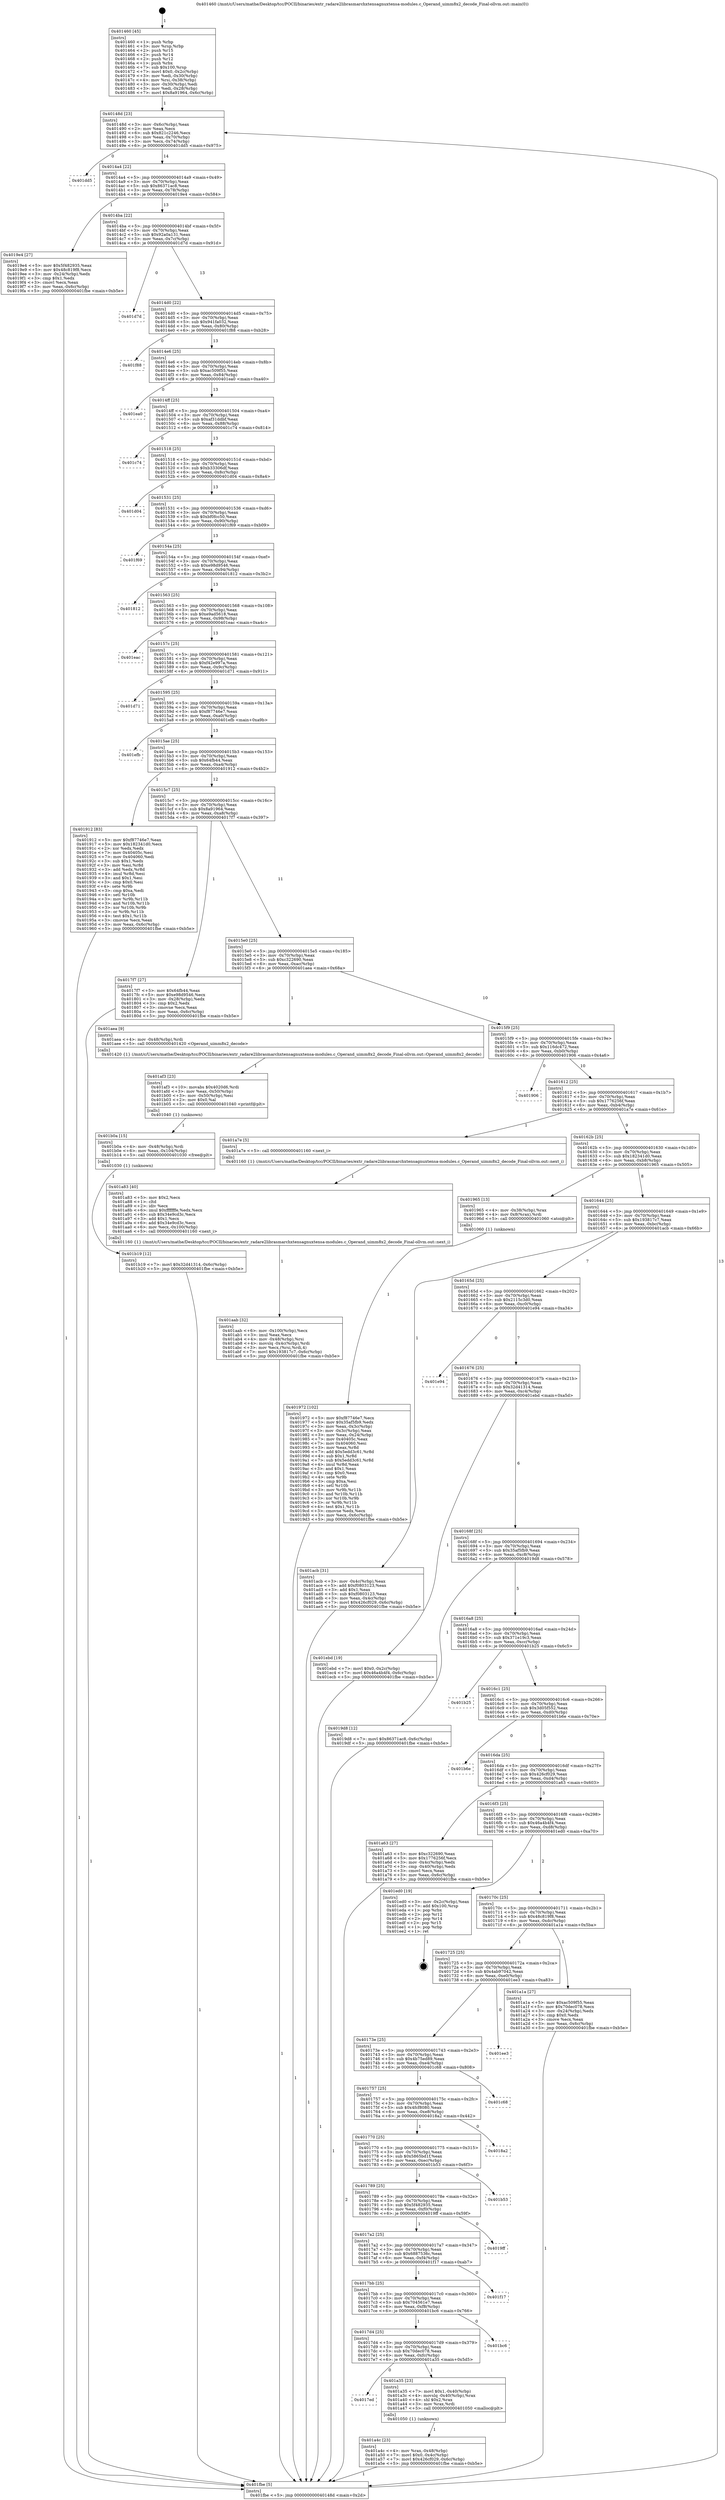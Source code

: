 digraph "0x401460" {
  label = "0x401460 (/mnt/c/Users/mathe/Desktop/tcc/POCII/binaries/extr_radare2librasmarchxtensagnuxtensa-modules.c_Operand_uimm8x2_decode_Final-ollvm.out::main(0))"
  labelloc = "t"
  node[shape=record]

  Entry [label="",width=0.3,height=0.3,shape=circle,fillcolor=black,style=filled]
  "0x40148d" [label="{
     0x40148d [23]\l
     | [instrs]\l
     &nbsp;&nbsp;0x40148d \<+3\>: mov -0x6c(%rbp),%eax\l
     &nbsp;&nbsp;0x401490 \<+2\>: mov %eax,%ecx\l
     &nbsp;&nbsp;0x401492 \<+6\>: sub $0x821c2246,%ecx\l
     &nbsp;&nbsp;0x401498 \<+3\>: mov %eax,-0x70(%rbp)\l
     &nbsp;&nbsp;0x40149b \<+3\>: mov %ecx,-0x74(%rbp)\l
     &nbsp;&nbsp;0x40149e \<+6\>: je 0000000000401dd5 \<main+0x975\>\l
  }"]
  "0x401dd5" [label="{
     0x401dd5\l
  }", style=dashed]
  "0x4014a4" [label="{
     0x4014a4 [22]\l
     | [instrs]\l
     &nbsp;&nbsp;0x4014a4 \<+5\>: jmp 00000000004014a9 \<main+0x49\>\l
     &nbsp;&nbsp;0x4014a9 \<+3\>: mov -0x70(%rbp),%eax\l
     &nbsp;&nbsp;0x4014ac \<+5\>: sub $0x86371ac8,%eax\l
     &nbsp;&nbsp;0x4014b1 \<+3\>: mov %eax,-0x78(%rbp)\l
     &nbsp;&nbsp;0x4014b4 \<+6\>: je 00000000004019e4 \<main+0x584\>\l
  }"]
  Exit [label="",width=0.3,height=0.3,shape=circle,fillcolor=black,style=filled,peripheries=2]
  "0x4019e4" [label="{
     0x4019e4 [27]\l
     | [instrs]\l
     &nbsp;&nbsp;0x4019e4 \<+5\>: mov $0x5f482935,%eax\l
     &nbsp;&nbsp;0x4019e9 \<+5\>: mov $0x48c819f8,%ecx\l
     &nbsp;&nbsp;0x4019ee \<+3\>: mov -0x24(%rbp),%edx\l
     &nbsp;&nbsp;0x4019f1 \<+3\>: cmp $0x1,%edx\l
     &nbsp;&nbsp;0x4019f4 \<+3\>: cmovl %ecx,%eax\l
     &nbsp;&nbsp;0x4019f7 \<+3\>: mov %eax,-0x6c(%rbp)\l
     &nbsp;&nbsp;0x4019fa \<+5\>: jmp 0000000000401fbe \<main+0xb5e\>\l
  }"]
  "0x4014ba" [label="{
     0x4014ba [22]\l
     | [instrs]\l
     &nbsp;&nbsp;0x4014ba \<+5\>: jmp 00000000004014bf \<main+0x5f\>\l
     &nbsp;&nbsp;0x4014bf \<+3\>: mov -0x70(%rbp),%eax\l
     &nbsp;&nbsp;0x4014c2 \<+5\>: sub $0x92a0a131,%eax\l
     &nbsp;&nbsp;0x4014c7 \<+3\>: mov %eax,-0x7c(%rbp)\l
     &nbsp;&nbsp;0x4014ca \<+6\>: je 0000000000401d7d \<main+0x91d\>\l
  }"]
  "0x401b19" [label="{
     0x401b19 [12]\l
     | [instrs]\l
     &nbsp;&nbsp;0x401b19 \<+7\>: movl $0x32d41314,-0x6c(%rbp)\l
     &nbsp;&nbsp;0x401b20 \<+5\>: jmp 0000000000401fbe \<main+0xb5e\>\l
  }"]
  "0x401d7d" [label="{
     0x401d7d\l
  }", style=dashed]
  "0x4014d0" [label="{
     0x4014d0 [22]\l
     | [instrs]\l
     &nbsp;&nbsp;0x4014d0 \<+5\>: jmp 00000000004014d5 \<main+0x75\>\l
     &nbsp;&nbsp;0x4014d5 \<+3\>: mov -0x70(%rbp),%eax\l
     &nbsp;&nbsp;0x4014d8 \<+5\>: sub $0x941fa032,%eax\l
     &nbsp;&nbsp;0x4014dd \<+3\>: mov %eax,-0x80(%rbp)\l
     &nbsp;&nbsp;0x4014e0 \<+6\>: je 0000000000401f88 \<main+0xb28\>\l
  }"]
  "0x401b0a" [label="{
     0x401b0a [15]\l
     | [instrs]\l
     &nbsp;&nbsp;0x401b0a \<+4\>: mov -0x48(%rbp),%rdi\l
     &nbsp;&nbsp;0x401b0e \<+6\>: mov %eax,-0x104(%rbp)\l
     &nbsp;&nbsp;0x401b14 \<+5\>: call 0000000000401030 \<free@plt\>\l
     | [calls]\l
     &nbsp;&nbsp;0x401030 \{1\} (unknown)\l
  }"]
  "0x401f88" [label="{
     0x401f88\l
  }", style=dashed]
  "0x4014e6" [label="{
     0x4014e6 [25]\l
     | [instrs]\l
     &nbsp;&nbsp;0x4014e6 \<+5\>: jmp 00000000004014eb \<main+0x8b\>\l
     &nbsp;&nbsp;0x4014eb \<+3\>: mov -0x70(%rbp),%eax\l
     &nbsp;&nbsp;0x4014ee \<+5\>: sub $0xac509f55,%eax\l
     &nbsp;&nbsp;0x4014f3 \<+6\>: mov %eax,-0x84(%rbp)\l
     &nbsp;&nbsp;0x4014f9 \<+6\>: je 0000000000401ea0 \<main+0xa40\>\l
  }"]
  "0x401af3" [label="{
     0x401af3 [23]\l
     | [instrs]\l
     &nbsp;&nbsp;0x401af3 \<+10\>: movabs $0x4020d6,%rdi\l
     &nbsp;&nbsp;0x401afd \<+3\>: mov %eax,-0x50(%rbp)\l
     &nbsp;&nbsp;0x401b00 \<+3\>: mov -0x50(%rbp),%esi\l
     &nbsp;&nbsp;0x401b03 \<+2\>: mov $0x0,%al\l
     &nbsp;&nbsp;0x401b05 \<+5\>: call 0000000000401040 \<printf@plt\>\l
     | [calls]\l
     &nbsp;&nbsp;0x401040 \{1\} (unknown)\l
  }"]
  "0x401ea0" [label="{
     0x401ea0\l
  }", style=dashed]
  "0x4014ff" [label="{
     0x4014ff [25]\l
     | [instrs]\l
     &nbsp;&nbsp;0x4014ff \<+5\>: jmp 0000000000401504 \<main+0xa4\>\l
     &nbsp;&nbsp;0x401504 \<+3\>: mov -0x70(%rbp),%eax\l
     &nbsp;&nbsp;0x401507 \<+5\>: sub $0xaf31ddbf,%eax\l
     &nbsp;&nbsp;0x40150c \<+6\>: mov %eax,-0x88(%rbp)\l
     &nbsp;&nbsp;0x401512 \<+6\>: je 0000000000401c74 \<main+0x814\>\l
  }"]
  "0x401aab" [label="{
     0x401aab [32]\l
     | [instrs]\l
     &nbsp;&nbsp;0x401aab \<+6\>: mov -0x100(%rbp),%ecx\l
     &nbsp;&nbsp;0x401ab1 \<+3\>: imul %eax,%ecx\l
     &nbsp;&nbsp;0x401ab4 \<+4\>: mov -0x48(%rbp),%rsi\l
     &nbsp;&nbsp;0x401ab8 \<+4\>: movslq -0x4c(%rbp),%rdi\l
     &nbsp;&nbsp;0x401abc \<+3\>: mov %ecx,(%rsi,%rdi,4)\l
     &nbsp;&nbsp;0x401abf \<+7\>: movl $0x193817c7,-0x6c(%rbp)\l
     &nbsp;&nbsp;0x401ac6 \<+5\>: jmp 0000000000401fbe \<main+0xb5e\>\l
  }"]
  "0x401c74" [label="{
     0x401c74\l
  }", style=dashed]
  "0x401518" [label="{
     0x401518 [25]\l
     | [instrs]\l
     &nbsp;&nbsp;0x401518 \<+5\>: jmp 000000000040151d \<main+0xbd\>\l
     &nbsp;&nbsp;0x40151d \<+3\>: mov -0x70(%rbp),%eax\l
     &nbsp;&nbsp;0x401520 \<+5\>: sub $0xb33306df,%eax\l
     &nbsp;&nbsp;0x401525 \<+6\>: mov %eax,-0x8c(%rbp)\l
     &nbsp;&nbsp;0x40152b \<+6\>: je 0000000000401d04 \<main+0x8a4\>\l
  }"]
  "0x401a83" [label="{
     0x401a83 [40]\l
     | [instrs]\l
     &nbsp;&nbsp;0x401a83 \<+5\>: mov $0x2,%ecx\l
     &nbsp;&nbsp;0x401a88 \<+1\>: cltd\l
     &nbsp;&nbsp;0x401a89 \<+2\>: idiv %ecx\l
     &nbsp;&nbsp;0x401a8b \<+6\>: imul $0xfffffffe,%edx,%ecx\l
     &nbsp;&nbsp;0x401a91 \<+6\>: sub $0x34e9cd3c,%ecx\l
     &nbsp;&nbsp;0x401a97 \<+3\>: add $0x1,%ecx\l
     &nbsp;&nbsp;0x401a9a \<+6\>: add $0x34e9cd3c,%ecx\l
     &nbsp;&nbsp;0x401aa0 \<+6\>: mov %ecx,-0x100(%rbp)\l
     &nbsp;&nbsp;0x401aa6 \<+5\>: call 0000000000401160 \<next_i\>\l
     | [calls]\l
     &nbsp;&nbsp;0x401160 \{1\} (/mnt/c/Users/mathe/Desktop/tcc/POCII/binaries/extr_radare2librasmarchxtensagnuxtensa-modules.c_Operand_uimm8x2_decode_Final-ollvm.out::next_i)\l
  }"]
  "0x401d04" [label="{
     0x401d04\l
  }", style=dashed]
  "0x401531" [label="{
     0x401531 [25]\l
     | [instrs]\l
     &nbsp;&nbsp;0x401531 \<+5\>: jmp 0000000000401536 \<main+0xd6\>\l
     &nbsp;&nbsp;0x401536 \<+3\>: mov -0x70(%rbp),%eax\l
     &nbsp;&nbsp;0x401539 \<+5\>: sub $0xbf0fcc50,%eax\l
     &nbsp;&nbsp;0x40153e \<+6\>: mov %eax,-0x90(%rbp)\l
     &nbsp;&nbsp;0x401544 \<+6\>: je 0000000000401f69 \<main+0xb09\>\l
  }"]
  "0x401a4c" [label="{
     0x401a4c [23]\l
     | [instrs]\l
     &nbsp;&nbsp;0x401a4c \<+4\>: mov %rax,-0x48(%rbp)\l
     &nbsp;&nbsp;0x401a50 \<+7\>: movl $0x0,-0x4c(%rbp)\l
     &nbsp;&nbsp;0x401a57 \<+7\>: movl $0x426cf029,-0x6c(%rbp)\l
     &nbsp;&nbsp;0x401a5e \<+5\>: jmp 0000000000401fbe \<main+0xb5e\>\l
  }"]
  "0x401f69" [label="{
     0x401f69\l
  }", style=dashed]
  "0x40154a" [label="{
     0x40154a [25]\l
     | [instrs]\l
     &nbsp;&nbsp;0x40154a \<+5\>: jmp 000000000040154f \<main+0xef\>\l
     &nbsp;&nbsp;0x40154f \<+3\>: mov -0x70(%rbp),%eax\l
     &nbsp;&nbsp;0x401552 \<+5\>: sub $0xe98d9546,%eax\l
     &nbsp;&nbsp;0x401557 \<+6\>: mov %eax,-0x94(%rbp)\l
     &nbsp;&nbsp;0x40155d \<+6\>: je 0000000000401812 \<main+0x3b2\>\l
  }"]
  "0x4017ed" [label="{
     0x4017ed\l
  }", style=dashed]
  "0x401812" [label="{
     0x401812\l
  }", style=dashed]
  "0x401563" [label="{
     0x401563 [25]\l
     | [instrs]\l
     &nbsp;&nbsp;0x401563 \<+5\>: jmp 0000000000401568 \<main+0x108\>\l
     &nbsp;&nbsp;0x401568 \<+3\>: mov -0x70(%rbp),%eax\l
     &nbsp;&nbsp;0x40156b \<+5\>: sub $0xe9ad5618,%eax\l
     &nbsp;&nbsp;0x401570 \<+6\>: mov %eax,-0x98(%rbp)\l
     &nbsp;&nbsp;0x401576 \<+6\>: je 0000000000401eac \<main+0xa4c\>\l
  }"]
  "0x401a35" [label="{
     0x401a35 [23]\l
     | [instrs]\l
     &nbsp;&nbsp;0x401a35 \<+7\>: movl $0x1,-0x40(%rbp)\l
     &nbsp;&nbsp;0x401a3c \<+4\>: movslq -0x40(%rbp),%rax\l
     &nbsp;&nbsp;0x401a40 \<+4\>: shl $0x2,%rax\l
     &nbsp;&nbsp;0x401a44 \<+3\>: mov %rax,%rdi\l
     &nbsp;&nbsp;0x401a47 \<+5\>: call 0000000000401050 \<malloc@plt\>\l
     | [calls]\l
     &nbsp;&nbsp;0x401050 \{1\} (unknown)\l
  }"]
  "0x401eac" [label="{
     0x401eac\l
  }", style=dashed]
  "0x40157c" [label="{
     0x40157c [25]\l
     | [instrs]\l
     &nbsp;&nbsp;0x40157c \<+5\>: jmp 0000000000401581 \<main+0x121\>\l
     &nbsp;&nbsp;0x401581 \<+3\>: mov -0x70(%rbp),%eax\l
     &nbsp;&nbsp;0x401584 \<+5\>: sub $0xf42e997a,%eax\l
     &nbsp;&nbsp;0x401589 \<+6\>: mov %eax,-0x9c(%rbp)\l
     &nbsp;&nbsp;0x40158f \<+6\>: je 0000000000401d71 \<main+0x911\>\l
  }"]
  "0x4017d4" [label="{
     0x4017d4 [25]\l
     | [instrs]\l
     &nbsp;&nbsp;0x4017d4 \<+5\>: jmp 00000000004017d9 \<main+0x379\>\l
     &nbsp;&nbsp;0x4017d9 \<+3\>: mov -0x70(%rbp),%eax\l
     &nbsp;&nbsp;0x4017dc \<+5\>: sub $0x70dec078,%eax\l
     &nbsp;&nbsp;0x4017e1 \<+6\>: mov %eax,-0xfc(%rbp)\l
     &nbsp;&nbsp;0x4017e7 \<+6\>: je 0000000000401a35 \<main+0x5d5\>\l
  }"]
  "0x401d71" [label="{
     0x401d71\l
  }", style=dashed]
  "0x401595" [label="{
     0x401595 [25]\l
     | [instrs]\l
     &nbsp;&nbsp;0x401595 \<+5\>: jmp 000000000040159a \<main+0x13a\>\l
     &nbsp;&nbsp;0x40159a \<+3\>: mov -0x70(%rbp),%eax\l
     &nbsp;&nbsp;0x40159d \<+5\>: sub $0xf87746e7,%eax\l
     &nbsp;&nbsp;0x4015a2 \<+6\>: mov %eax,-0xa0(%rbp)\l
     &nbsp;&nbsp;0x4015a8 \<+6\>: je 0000000000401efb \<main+0xa9b\>\l
  }"]
  "0x401bc6" [label="{
     0x401bc6\l
  }", style=dashed]
  "0x401efb" [label="{
     0x401efb\l
  }", style=dashed]
  "0x4015ae" [label="{
     0x4015ae [25]\l
     | [instrs]\l
     &nbsp;&nbsp;0x4015ae \<+5\>: jmp 00000000004015b3 \<main+0x153\>\l
     &nbsp;&nbsp;0x4015b3 \<+3\>: mov -0x70(%rbp),%eax\l
     &nbsp;&nbsp;0x4015b6 \<+5\>: sub $0x64fb44,%eax\l
     &nbsp;&nbsp;0x4015bb \<+6\>: mov %eax,-0xa4(%rbp)\l
     &nbsp;&nbsp;0x4015c1 \<+6\>: je 0000000000401912 \<main+0x4b2\>\l
  }"]
  "0x4017bb" [label="{
     0x4017bb [25]\l
     | [instrs]\l
     &nbsp;&nbsp;0x4017bb \<+5\>: jmp 00000000004017c0 \<main+0x360\>\l
     &nbsp;&nbsp;0x4017c0 \<+3\>: mov -0x70(%rbp),%eax\l
     &nbsp;&nbsp;0x4017c3 \<+5\>: sub $0x704561e7,%eax\l
     &nbsp;&nbsp;0x4017c8 \<+6\>: mov %eax,-0xf8(%rbp)\l
     &nbsp;&nbsp;0x4017ce \<+6\>: je 0000000000401bc6 \<main+0x766\>\l
  }"]
  "0x401912" [label="{
     0x401912 [83]\l
     | [instrs]\l
     &nbsp;&nbsp;0x401912 \<+5\>: mov $0xf87746e7,%eax\l
     &nbsp;&nbsp;0x401917 \<+5\>: mov $0x182341d0,%ecx\l
     &nbsp;&nbsp;0x40191c \<+2\>: xor %edx,%edx\l
     &nbsp;&nbsp;0x40191e \<+7\>: mov 0x40405c,%esi\l
     &nbsp;&nbsp;0x401925 \<+7\>: mov 0x404060,%edi\l
     &nbsp;&nbsp;0x40192c \<+3\>: sub $0x1,%edx\l
     &nbsp;&nbsp;0x40192f \<+3\>: mov %esi,%r8d\l
     &nbsp;&nbsp;0x401932 \<+3\>: add %edx,%r8d\l
     &nbsp;&nbsp;0x401935 \<+4\>: imul %r8d,%esi\l
     &nbsp;&nbsp;0x401939 \<+3\>: and $0x1,%esi\l
     &nbsp;&nbsp;0x40193c \<+3\>: cmp $0x0,%esi\l
     &nbsp;&nbsp;0x40193f \<+4\>: sete %r9b\l
     &nbsp;&nbsp;0x401943 \<+3\>: cmp $0xa,%edi\l
     &nbsp;&nbsp;0x401946 \<+4\>: setl %r10b\l
     &nbsp;&nbsp;0x40194a \<+3\>: mov %r9b,%r11b\l
     &nbsp;&nbsp;0x40194d \<+3\>: and %r10b,%r11b\l
     &nbsp;&nbsp;0x401950 \<+3\>: xor %r10b,%r9b\l
     &nbsp;&nbsp;0x401953 \<+3\>: or %r9b,%r11b\l
     &nbsp;&nbsp;0x401956 \<+4\>: test $0x1,%r11b\l
     &nbsp;&nbsp;0x40195a \<+3\>: cmovne %ecx,%eax\l
     &nbsp;&nbsp;0x40195d \<+3\>: mov %eax,-0x6c(%rbp)\l
     &nbsp;&nbsp;0x401960 \<+5\>: jmp 0000000000401fbe \<main+0xb5e\>\l
  }"]
  "0x4015c7" [label="{
     0x4015c7 [25]\l
     | [instrs]\l
     &nbsp;&nbsp;0x4015c7 \<+5\>: jmp 00000000004015cc \<main+0x16c\>\l
     &nbsp;&nbsp;0x4015cc \<+3\>: mov -0x70(%rbp),%eax\l
     &nbsp;&nbsp;0x4015cf \<+5\>: sub $0x8a91964,%eax\l
     &nbsp;&nbsp;0x4015d4 \<+6\>: mov %eax,-0xa8(%rbp)\l
     &nbsp;&nbsp;0x4015da \<+6\>: je 00000000004017f7 \<main+0x397\>\l
  }"]
  "0x401f17" [label="{
     0x401f17\l
  }", style=dashed]
  "0x4017f7" [label="{
     0x4017f7 [27]\l
     | [instrs]\l
     &nbsp;&nbsp;0x4017f7 \<+5\>: mov $0x64fb44,%eax\l
     &nbsp;&nbsp;0x4017fc \<+5\>: mov $0xe98d9546,%ecx\l
     &nbsp;&nbsp;0x401801 \<+3\>: mov -0x28(%rbp),%edx\l
     &nbsp;&nbsp;0x401804 \<+3\>: cmp $0x2,%edx\l
     &nbsp;&nbsp;0x401807 \<+3\>: cmovne %ecx,%eax\l
     &nbsp;&nbsp;0x40180a \<+3\>: mov %eax,-0x6c(%rbp)\l
     &nbsp;&nbsp;0x40180d \<+5\>: jmp 0000000000401fbe \<main+0xb5e\>\l
  }"]
  "0x4015e0" [label="{
     0x4015e0 [25]\l
     | [instrs]\l
     &nbsp;&nbsp;0x4015e0 \<+5\>: jmp 00000000004015e5 \<main+0x185\>\l
     &nbsp;&nbsp;0x4015e5 \<+3\>: mov -0x70(%rbp),%eax\l
     &nbsp;&nbsp;0x4015e8 \<+5\>: sub $0xc322690,%eax\l
     &nbsp;&nbsp;0x4015ed \<+6\>: mov %eax,-0xac(%rbp)\l
     &nbsp;&nbsp;0x4015f3 \<+6\>: je 0000000000401aea \<main+0x68a\>\l
  }"]
  "0x401fbe" [label="{
     0x401fbe [5]\l
     | [instrs]\l
     &nbsp;&nbsp;0x401fbe \<+5\>: jmp 000000000040148d \<main+0x2d\>\l
  }"]
  "0x401460" [label="{
     0x401460 [45]\l
     | [instrs]\l
     &nbsp;&nbsp;0x401460 \<+1\>: push %rbp\l
     &nbsp;&nbsp;0x401461 \<+3\>: mov %rsp,%rbp\l
     &nbsp;&nbsp;0x401464 \<+2\>: push %r15\l
     &nbsp;&nbsp;0x401466 \<+2\>: push %r14\l
     &nbsp;&nbsp;0x401468 \<+2\>: push %r12\l
     &nbsp;&nbsp;0x40146a \<+1\>: push %rbx\l
     &nbsp;&nbsp;0x40146b \<+7\>: sub $0x100,%rsp\l
     &nbsp;&nbsp;0x401472 \<+7\>: movl $0x0,-0x2c(%rbp)\l
     &nbsp;&nbsp;0x401479 \<+3\>: mov %edi,-0x30(%rbp)\l
     &nbsp;&nbsp;0x40147c \<+4\>: mov %rsi,-0x38(%rbp)\l
     &nbsp;&nbsp;0x401480 \<+3\>: mov -0x30(%rbp),%edi\l
     &nbsp;&nbsp;0x401483 \<+3\>: mov %edi,-0x28(%rbp)\l
     &nbsp;&nbsp;0x401486 \<+7\>: movl $0x8a91964,-0x6c(%rbp)\l
  }"]
  "0x4017a2" [label="{
     0x4017a2 [25]\l
     | [instrs]\l
     &nbsp;&nbsp;0x4017a2 \<+5\>: jmp 00000000004017a7 \<main+0x347\>\l
     &nbsp;&nbsp;0x4017a7 \<+3\>: mov -0x70(%rbp),%eax\l
     &nbsp;&nbsp;0x4017aa \<+5\>: sub $0x6887536c,%eax\l
     &nbsp;&nbsp;0x4017af \<+6\>: mov %eax,-0xf4(%rbp)\l
     &nbsp;&nbsp;0x4017b5 \<+6\>: je 0000000000401f17 \<main+0xab7\>\l
  }"]
  "0x401aea" [label="{
     0x401aea [9]\l
     | [instrs]\l
     &nbsp;&nbsp;0x401aea \<+4\>: mov -0x48(%rbp),%rdi\l
     &nbsp;&nbsp;0x401aee \<+5\>: call 0000000000401420 \<Operand_uimm8x2_decode\>\l
     | [calls]\l
     &nbsp;&nbsp;0x401420 \{1\} (/mnt/c/Users/mathe/Desktop/tcc/POCII/binaries/extr_radare2librasmarchxtensagnuxtensa-modules.c_Operand_uimm8x2_decode_Final-ollvm.out::Operand_uimm8x2_decode)\l
  }"]
  "0x4015f9" [label="{
     0x4015f9 [25]\l
     | [instrs]\l
     &nbsp;&nbsp;0x4015f9 \<+5\>: jmp 00000000004015fe \<main+0x19e\>\l
     &nbsp;&nbsp;0x4015fe \<+3\>: mov -0x70(%rbp),%eax\l
     &nbsp;&nbsp;0x401601 \<+5\>: sub $0x116dc472,%eax\l
     &nbsp;&nbsp;0x401606 \<+6\>: mov %eax,-0xb0(%rbp)\l
     &nbsp;&nbsp;0x40160c \<+6\>: je 0000000000401906 \<main+0x4a6\>\l
  }"]
  "0x4019ff" [label="{
     0x4019ff\l
  }", style=dashed]
  "0x401906" [label="{
     0x401906\l
  }", style=dashed]
  "0x401612" [label="{
     0x401612 [25]\l
     | [instrs]\l
     &nbsp;&nbsp;0x401612 \<+5\>: jmp 0000000000401617 \<main+0x1b7\>\l
     &nbsp;&nbsp;0x401617 \<+3\>: mov -0x70(%rbp),%eax\l
     &nbsp;&nbsp;0x40161a \<+5\>: sub $0x1776256f,%eax\l
     &nbsp;&nbsp;0x40161f \<+6\>: mov %eax,-0xb4(%rbp)\l
     &nbsp;&nbsp;0x401625 \<+6\>: je 0000000000401a7e \<main+0x61e\>\l
  }"]
  "0x401789" [label="{
     0x401789 [25]\l
     | [instrs]\l
     &nbsp;&nbsp;0x401789 \<+5\>: jmp 000000000040178e \<main+0x32e\>\l
     &nbsp;&nbsp;0x40178e \<+3\>: mov -0x70(%rbp),%eax\l
     &nbsp;&nbsp;0x401791 \<+5\>: sub $0x5f482935,%eax\l
     &nbsp;&nbsp;0x401796 \<+6\>: mov %eax,-0xf0(%rbp)\l
     &nbsp;&nbsp;0x40179c \<+6\>: je 00000000004019ff \<main+0x59f\>\l
  }"]
  "0x401a7e" [label="{
     0x401a7e [5]\l
     | [instrs]\l
     &nbsp;&nbsp;0x401a7e \<+5\>: call 0000000000401160 \<next_i\>\l
     | [calls]\l
     &nbsp;&nbsp;0x401160 \{1\} (/mnt/c/Users/mathe/Desktop/tcc/POCII/binaries/extr_radare2librasmarchxtensagnuxtensa-modules.c_Operand_uimm8x2_decode_Final-ollvm.out::next_i)\l
  }"]
  "0x40162b" [label="{
     0x40162b [25]\l
     | [instrs]\l
     &nbsp;&nbsp;0x40162b \<+5\>: jmp 0000000000401630 \<main+0x1d0\>\l
     &nbsp;&nbsp;0x401630 \<+3\>: mov -0x70(%rbp),%eax\l
     &nbsp;&nbsp;0x401633 \<+5\>: sub $0x182341d0,%eax\l
     &nbsp;&nbsp;0x401638 \<+6\>: mov %eax,-0xb8(%rbp)\l
     &nbsp;&nbsp;0x40163e \<+6\>: je 0000000000401965 \<main+0x505\>\l
  }"]
  "0x401b53" [label="{
     0x401b53\l
  }", style=dashed]
  "0x401965" [label="{
     0x401965 [13]\l
     | [instrs]\l
     &nbsp;&nbsp;0x401965 \<+4\>: mov -0x38(%rbp),%rax\l
     &nbsp;&nbsp;0x401969 \<+4\>: mov 0x8(%rax),%rdi\l
     &nbsp;&nbsp;0x40196d \<+5\>: call 0000000000401060 \<atoi@plt\>\l
     | [calls]\l
     &nbsp;&nbsp;0x401060 \{1\} (unknown)\l
  }"]
  "0x401644" [label="{
     0x401644 [25]\l
     | [instrs]\l
     &nbsp;&nbsp;0x401644 \<+5\>: jmp 0000000000401649 \<main+0x1e9\>\l
     &nbsp;&nbsp;0x401649 \<+3\>: mov -0x70(%rbp),%eax\l
     &nbsp;&nbsp;0x40164c \<+5\>: sub $0x193817c7,%eax\l
     &nbsp;&nbsp;0x401651 \<+6\>: mov %eax,-0xbc(%rbp)\l
     &nbsp;&nbsp;0x401657 \<+6\>: je 0000000000401acb \<main+0x66b\>\l
  }"]
  "0x401972" [label="{
     0x401972 [102]\l
     | [instrs]\l
     &nbsp;&nbsp;0x401972 \<+5\>: mov $0xf87746e7,%ecx\l
     &nbsp;&nbsp;0x401977 \<+5\>: mov $0x35af5fb9,%edx\l
     &nbsp;&nbsp;0x40197c \<+3\>: mov %eax,-0x3c(%rbp)\l
     &nbsp;&nbsp;0x40197f \<+3\>: mov -0x3c(%rbp),%eax\l
     &nbsp;&nbsp;0x401982 \<+3\>: mov %eax,-0x24(%rbp)\l
     &nbsp;&nbsp;0x401985 \<+7\>: mov 0x40405c,%eax\l
     &nbsp;&nbsp;0x40198c \<+7\>: mov 0x404060,%esi\l
     &nbsp;&nbsp;0x401993 \<+3\>: mov %eax,%r8d\l
     &nbsp;&nbsp;0x401996 \<+7\>: add $0x5edd3c61,%r8d\l
     &nbsp;&nbsp;0x40199d \<+4\>: sub $0x1,%r8d\l
     &nbsp;&nbsp;0x4019a1 \<+7\>: sub $0x5edd3c61,%r8d\l
     &nbsp;&nbsp;0x4019a8 \<+4\>: imul %r8d,%eax\l
     &nbsp;&nbsp;0x4019ac \<+3\>: and $0x1,%eax\l
     &nbsp;&nbsp;0x4019af \<+3\>: cmp $0x0,%eax\l
     &nbsp;&nbsp;0x4019b2 \<+4\>: sete %r9b\l
     &nbsp;&nbsp;0x4019b6 \<+3\>: cmp $0xa,%esi\l
     &nbsp;&nbsp;0x4019b9 \<+4\>: setl %r10b\l
     &nbsp;&nbsp;0x4019bd \<+3\>: mov %r9b,%r11b\l
     &nbsp;&nbsp;0x4019c0 \<+3\>: and %r10b,%r11b\l
     &nbsp;&nbsp;0x4019c3 \<+3\>: xor %r10b,%r9b\l
     &nbsp;&nbsp;0x4019c6 \<+3\>: or %r9b,%r11b\l
     &nbsp;&nbsp;0x4019c9 \<+4\>: test $0x1,%r11b\l
     &nbsp;&nbsp;0x4019cd \<+3\>: cmovne %edx,%ecx\l
     &nbsp;&nbsp;0x4019d0 \<+3\>: mov %ecx,-0x6c(%rbp)\l
     &nbsp;&nbsp;0x4019d3 \<+5\>: jmp 0000000000401fbe \<main+0xb5e\>\l
  }"]
  "0x401770" [label="{
     0x401770 [25]\l
     | [instrs]\l
     &nbsp;&nbsp;0x401770 \<+5\>: jmp 0000000000401775 \<main+0x315\>\l
     &nbsp;&nbsp;0x401775 \<+3\>: mov -0x70(%rbp),%eax\l
     &nbsp;&nbsp;0x401778 \<+5\>: sub $0x5865bd1f,%eax\l
     &nbsp;&nbsp;0x40177d \<+6\>: mov %eax,-0xec(%rbp)\l
     &nbsp;&nbsp;0x401783 \<+6\>: je 0000000000401b53 \<main+0x6f3\>\l
  }"]
  "0x401acb" [label="{
     0x401acb [31]\l
     | [instrs]\l
     &nbsp;&nbsp;0x401acb \<+3\>: mov -0x4c(%rbp),%eax\l
     &nbsp;&nbsp;0x401ace \<+5\>: add $0xf0803123,%eax\l
     &nbsp;&nbsp;0x401ad3 \<+3\>: add $0x1,%eax\l
     &nbsp;&nbsp;0x401ad6 \<+5\>: sub $0xf0803123,%eax\l
     &nbsp;&nbsp;0x401adb \<+3\>: mov %eax,-0x4c(%rbp)\l
     &nbsp;&nbsp;0x401ade \<+7\>: movl $0x426cf029,-0x6c(%rbp)\l
     &nbsp;&nbsp;0x401ae5 \<+5\>: jmp 0000000000401fbe \<main+0xb5e\>\l
  }"]
  "0x40165d" [label="{
     0x40165d [25]\l
     | [instrs]\l
     &nbsp;&nbsp;0x40165d \<+5\>: jmp 0000000000401662 \<main+0x202\>\l
     &nbsp;&nbsp;0x401662 \<+3\>: mov -0x70(%rbp),%eax\l
     &nbsp;&nbsp;0x401665 \<+5\>: sub $0x2115c3d0,%eax\l
     &nbsp;&nbsp;0x40166a \<+6\>: mov %eax,-0xc0(%rbp)\l
     &nbsp;&nbsp;0x401670 \<+6\>: je 0000000000401e94 \<main+0xa34\>\l
  }"]
  "0x4018a2" [label="{
     0x4018a2\l
  }", style=dashed]
  "0x401e94" [label="{
     0x401e94\l
  }", style=dashed]
  "0x401676" [label="{
     0x401676 [25]\l
     | [instrs]\l
     &nbsp;&nbsp;0x401676 \<+5\>: jmp 000000000040167b \<main+0x21b\>\l
     &nbsp;&nbsp;0x40167b \<+3\>: mov -0x70(%rbp),%eax\l
     &nbsp;&nbsp;0x40167e \<+5\>: sub $0x32d41314,%eax\l
     &nbsp;&nbsp;0x401683 \<+6\>: mov %eax,-0xc4(%rbp)\l
     &nbsp;&nbsp;0x401689 \<+6\>: je 0000000000401ebd \<main+0xa5d\>\l
  }"]
  "0x401757" [label="{
     0x401757 [25]\l
     | [instrs]\l
     &nbsp;&nbsp;0x401757 \<+5\>: jmp 000000000040175c \<main+0x2fc\>\l
     &nbsp;&nbsp;0x40175c \<+3\>: mov -0x70(%rbp),%eax\l
     &nbsp;&nbsp;0x40175f \<+5\>: sub $0x4fcf8080,%eax\l
     &nbsp;&nbsp;0x401764 \<+6\>: mov %eax,-0xe8(%rbp)\l
     &nbsp;&nbsp;0x40176a \<+6\>: je 00000000004018a2 \<main+0x442\>\l
  }"]
  "0x401ebd" [label="{
     0x401ebd [19]\l
     | [instrs]\l
     &nbsp;&nbsp;0x401ebd \<+7\>: movl $0x0,-0x2c(%rbp)\l
     &nbsp;&nbsp;0x401ec4 \<+7\>: movl $0x46a4b4f4,-0x6c(%rbp)\l
     &nbsp;&nbsp;0x401ecb \<+5\>: jmp 0000000000401fbe \<main+0xb5e\>\l
  }"]
  "0x40168f" [label="{
     0x40168f [25]\l
     | [instrs]\l
     &nbsp;&nbsp;0x40168f \<+5\>: jmp 0000000000401694 \<main+0x234\>\l
     &nbsp;&nbsp;0x401694 \<+3\>: mov -0x70(%rbp),%eax\l
     &nbsp;&nbsp;0x401697 \<+5\>: sub $0x35af5fb9,%eax\l
     &nbsp;&nbsp;0x40169c \<+6\>: mov %eax,-0xc8(%rbp)\l
     &nbsp;&nbsp;0x4016a2 \<+6\>: je 00000000004019d8 \<main+0x578\>\l
  }"]
  "0x401c68" [label="{
     0x401c68\l
  }", style=dashed]
  "0x4019d8" [label="{
     0x4019d8 [12]\l
     | [instrs]\l
     &nbsp;&nbsp;0x4019d8 \<+7\>: movl $0x86371ac8,-0x6c(%rbp)\l
     &nbsp;&nbsp;0x4019df \<+5\>: jmp 0000000000401fbe \<main+0xb5e\>\l
  }"]
  "0x4016a8" [label="{
     0x4016a8 [25]\l
     | [instrs]\l
     &nbsp;&nbsp;0x4016a8 \<+5\>: jmp 00000000004016ad \<main+0x24d\>\l
     &nbsp;&nbsp;0x4016ad \<+3\>: mov -0x70(%rbp),%eax\l
     &nbsp;&nbsp;0x4016b0 \<+5\>: sub $0x371e19c3,%eax\l
     &nbsp;&nbsp;0x4016b5 \<+6\>: mov %eax,-0xcc(%rbp)\l
     &nbsp;&nbsp;0x4016bb \<+6\>: je 0000000000401b25 \<main+0x6c5\>\l
  }"]
  "0x40173e" [label="{
     0x40173e [25]\l
     | [instrs]\l
     &nbsp;&nbsp;0x40173e \<+5\>: jmp 0000000000401743 \<main+0x2e3\>\l
     &nbsp;&nbsp;0x401743 \<+3\>: mov -0x70(%rbp),%eax\l
     &nbsp;&nbsp;0x401746 \<+5\>: sub $0x4b75ed89,%eax\l
     &nbsp;&nbsp;0x40174b \<+6\>: mov %eax,-0xe4(%rbp)\l
     &nbsp;&nbsp;0x401751 \<+6\>: je 0000000000401c68 \<main+0x808\>\l
  }"]
  "0x401b25" [label="{
     0x401b25\l
  }", style=dashed]
  "0x4016c1" [label="{
     0x4016c1 [25]\l
     | [instrs]\l
     &nbsp;&nbsp;0x4016c1 \<+5\>: jmp 00000000004016c6 \<main+0x266\>\l
     &nbsp;&nbsp;0x4016c6 \<+3\>: mov -0x70(%rbp),%eax\l
     &nbsp;&nbsp;0x4016c9 \<+5\>: sub $0x3d05f552,%eax\l
     &nbsp;&nbsp;0x4016ce \<+6\>: mov %eax,-0xd0(%rbp)\l
     &nbsp;&nbsp;0x4016d4 \<+6\>: je 0000000000401b6e \<main+0x70e\>\l
  }"]
  "0x401ee3" [label="{
     0x401ee3\l
  }", style=dashed]
  "0x401b6e" [label="{
     0x401b6e\l
  }", style=dashed]
  "0x4016da" [label="{
     0x4016da [25]\l
     | [instrs]\l
     &nbsp;&nbsp;0x4016da \<+5\>: jmp 00000000004016df \<main+0x27f\>\l
     &nbsp;&nbsp;0x4016df \<+3\>: mov -0x70(%rbp),%eax\l
     &nbsp;&nbsp;0x4016e2 \<+5\>: sub $0x426cf029,%eax\l
     &nbsp;&nbsp;0x4016e7 \<+6\>: mov %eax,-0xd4(%rbp)\l
     &nbsp;&nbsp;0x4016ed \<+6\>: je 0000000000401a63 \<main+0x603\>\l
  }"]
  "0x401725" [label="{
     0x401725 [25]\l
     | [instrs]\l
     &nbsp;&nbsp;0x401725 \<+5\>: jmp 000000000040172a \<main+0x2ca\>\l
     &nbsp;&nbsp;0x40172a \<+3\>: mov -0x70(%rbp),%eax\l
     &nbsp;&nbsp;0x40172d \<+5\>: sub $0x4ab97042,%eax\l
     &nbsp;&nbsp;0x401732 \<+6\>: mov %eax,-0xe0(%rbp)\l
     &nbsp;&nbsp;0x401738 \<+6\>: je 0000000000401ee3 \<main+0xa83\>\l
  }"]
  "0x401a63" [label="{
     0x401a63 [27]\l
     | [instrs]\l
     &nbsp;&nbsp;0x401a63 \<+5\>: mov $0xc322690,%eax\l
     &nbsp;&nbsp;0x401a68 \<+5\>: mov $0x1776256f,%ecx\l
     &nbsp;&nbsp;0x401a6d \<+3\>: mov -0x4c(%rbp),%edx\l
     &nbsp;&nbsp;0x401a70 \<+3\>: cmp -0x40(%rbp),%edx\l
     &nbsp;&nbsp;0x401a73 \<+3\>: cmovl %ecx,%eax\l
     &nbsp;&nbsp;0x401a76 \<+3\>: mov %eax,-0x6c(%rbp)\l
     &nbsp;&nbsp;0x401a79 \<+5\>: jmp 0000000000401fbe \<main+0xb5e\>\l
  }"]
  "0x4016f3" [label="{
     0x4016f3 [25]\l
     | [instrs]\l
     &nbsp;&nbsp;0x4016f3 \<+5\>: jmp 00000000004016f8 \<main+0x298\>\l
     &nbsp;&nbsp;0x4016f8 \<+3\>: mov -0x70(%rbp),%eax\l
     &nbsp;&nbsp;0x4016fb \<+5\>: sub $0x46a4b4f4,%eax\l
     &nbsp;&nbsp;0x401700 \<+6\>: mov %eax,-0xd8(%rbp)\l
     &nbsp;&nbsp;0x401706 \<+6\>: je 0000000000401ed0 \<main+0xa70\>\l
  }"]
  "0x401a1a" [label="{
     0x401a1a [27]\l
     | [instrs]\l
     &nbsp;&nbsp;0x401a1a \<+5\>: mov $0xac509f55,%eax\l
     &nbsp;&nbsp;0x401a1f \<+5\>: mov $0x70dec078,%ecx\l
     &nbsp;&nbsp;0x401a24 \<+3\>: mov -0x24(%rbp),%edx\l
     &nbsp;&nbsp;0x401a27 \<+3\>: cmp $0x0,%edx\l
     &nbsp;&nbsp;0x401a2a \<+3\>: cmove %ecx,%eax\l
     &nbsp;&nbsp;0x401a2d \<+3\>: mov %eax,-0x6c(%rbp)\l
     &nbsp;&nbsp;0x401a30 \<+5\>: jmp 0000000000401fbe \<main+0xb5e\>\l
  }"]
  "0x401ed0" [label="{
     0x401ed0 [19]\l
     | [instrs]\l
     &nbsp;&nbsp;0x401ed0 \<+3\>: mov -0x2c(%rbp),%eax\l
     &nbsp;&nbsp;0x401ed3 \<+7\>: add $0x100,%rsp\l
     &nbsp;&nbsp;0x401eda \<+1\>: pop %rbx\l
     &nbsp;&nbsp;0x401edb \<+2\>: pop %r12\l
     &nbsp;&nbsp;0x401edd \<+2\>: pop %r14\l
     &nbsp;&nbsp;0x401edf \<+2\>: pop %r15\l
     &nbsp;&nbsp;0x401ee1 \<+1\>: pop %rbp\l
     &nbsp;&nbsp;0x401ee2 \<+1\>: ret\l
  }"]
  "0x40170c" [label="{
     0x40170c [25]\l
     | [instrs]\l
     &nbsp;&nbsp;0x40170c \<+5\>: jmp 0000000000401711 \<main+0x2b1\>\l
     &nbsp;&nbsp;0x401711 \<+3\>: mov -0x70(%rbp),%eax\l
     &nbsp;&nbsp;0x401714 \<+5\>: sub $0x48c819f8,%eax\l
     &nbsp;&nbsp;0x401719 \<+6\>: mov %eax,-0xdc(%rbp)\l
     &nbsp;&nbsp;0x40171f \<+6\>: je 0000000000401a1a \<main+0x5ba\>\l
  }"]
  Entry -> "0x401460" [label=" 1"]
  "0x40148d" -> "0x401dd5" [label=" 0"]
  "0x40148d" -> "0x4014a4" [label=" 14"]
  "0x401ed0" -> Exit [label=" 1"]
  "0x4014a4" -> "0x4019e4" [label=" 1"]
  "0x4014a4" -> "0x4014ba" [label=" 13"]
  "0x401ebd" -> "0x401fbe" [label=" 1"]
  "0x4014ba" -> "0x401d7d" [label=" 0"]
  "0x4014ba" -> "0x4014d0" [label=" 13"]
  "0x401b19" -> "0x401fbe" [label=" 1"]
  "0x4014d0" -> "0x401f88" [label=" 0"]
  "0x4014d0" -> "0x4014e6" [label=" 13"]
  "0x401b0a" -> "0x401b19" [label=" 1"]
  "0x4014e6" -> "0x401ea0" [label=" 0"]
  "0x4014e6" -> "0x4014ff" [label=" 13"]
  "0x401af3" -> "0x401b0a" [label=" 1"]
  "0x4014ff" -> "0x401c74" [label=" 0"]
  "0x4014ff" -> "0x401518" [label=" 13"]
  "0x401aea" -> "0x401af3" [label=" 1"]
  "0x401518" -> "0x401d04" [label=" 0"]
  "0x401518" -> "0x401531" [label=" 13"]
  "0x401acb" -> "0x401fbe" [label=" 1"]
  "0x401531" -> "0x401f69" [label=" 0"]
  "0x401531" -> "0x40154a" [label=" 13"]
  "0x401aab" -> "0x401fbe" [label=" 1"]
  "0x40154a" -> "0x401812" [label=" 0"]
  "0x40154a" -> "0x401563" [label=" 13"]
  "0x401a83" -> "0x401aab" [label=" 1"]
  "0x401563" -> "0x401eac" [label=" 0"]
  "0x401563" -> "0x40157c" [label=" 13"]
  "0x401a7e" -> "0x401a83" [label=" 1"]
  "0x40157c" -> "0x401d71" [label=" 0"]
  "0x40157c" -> "0x401595" [label=" 13"]
  "0x401a4c" -> "0x401fbe" [label=" 1"]
  "0x401595" -> "0x401efb" [label=" 0"]
  "0x401595" -> "0x4015ae" [label=" 13"]
  "0x401a35" -> "0x401a4c" [label=" 1"]
  "0x4015ae" -> "0x401912" [label=" 1"]
  "0x4015ae" -> "0x4015c7" [label=" 12"]
  "0x4017d4" -> "0x401a35" [label=" 1"]
  "0x4015c7" -> "0x4017f7" [label=" 1"]
  "0x4015c7" -> "0x4015e0" [label=" 11"]
  "0x4017f7" -> "0x401fbe" [label=" 1"]
  "0x401460" -> "0x40148d" [label=" 1"]
  "0x401fbe" -> "0x40148d" [label=" 13"]
  "0x401912" -> "0x401fbe" [label=" 1"]
  "0x401a63" -> "0x401fbe" [label=" 2"]
  "0x4015e0" -> "0x401aea" [label=" 1"]
  "0x4015e0" -> "0x4015f9" [label=" 10"]
  "0x4017bb" -> "0x401bc6" [label=" 0"]
  "0x4015f9" -> "0x401906" [label=" 0"]
  "0x4015f9" -> "0x401612" [label=" 10"]
  "0x4017d4" -> "0x4017ed" [label=" 0"]
  "0x401612" -> "0x401a7e" [label=" 1"]
  "0x401612" -> "0x40162b" [label=" 9"]
  "0x4017a2" -> "0x401f17" [label=" 0"]
  "0x40162b" -> "0x401965" [label=" 1"]
  "0x40162b" -> "0x401644" [label=" 8"]
  "0x401965" -> "0x401972" [label=" 1"]
  "0x401972" -> "0x401fbe" [label=" 1"]
  "0x4017bb" -> "0x4017d4" [label=" 1"]
  "0x401644" -> "0x401acb" [label=" 1"]
  "0x401644" -> "0x40165d" [label=" 7"]
  "0x401789" -> "0x4019ff" [label=" 0"]
  "0x40165d" -> "0x401e94" [label=" 0"]
  "0x40165d" -> "0x401676" [label=" 7"]
  "0x4017a2" -> "0x4017bb" [label=" 1"]
  "0x401676" -> "0x401ebd" [label=" 1"]
  "0x401676" -> "0x40168f" [label=" 6"]
  "0x401770" -> "0x401b53" [label=" 0"]
  "0x40168f" -> "0x4019d8" [label=" 1"]
  "0x40168f" -> "0x4016a8" [label=" 5"]
  "0x4019d8" -> "0x401fbe" [label=" 1"]
  "0x4019e4" -> "0x401fbe" [label=" 1"]
  "0x401789" -> "0x4017a2" [label=" 1"]
  "0x4016a8" -> "0x401b25" [label=" 0"]
  "0x4016a8" -> "0x4016c1" [label=" 5"]
  "0x401757" -> "0x4018a2" [label=" 0"]
  "0x4016c1" -> "0x401b6e" [label=" 0"]
  "0x4016c1" -> "0x4016da" [label=" 5"]
  "0x401770" -> "0x401789" [label=" 1"]
  "0x4016da" -> "0x401a63" [label=" 2"]
  "0x4016da" -> "0x4016f3" [label=" 3"]
  "0x40173e" -> "0x401c68" [label=" 0"]
  "0x4016f3" -> "0x401ed0" [label=" 1"]
  "0x4016f3" -> "0x40170c" [label=" 2"]
  "0x401757" -> "0x401770" [label=" 1"]
  "0x40170c" -> "0x401a1a" [label=" 1"]
  "0x40170c" -> "0x401725" [label=" 1"]
  "0x401a1a" -> "0x401fbe" [label=" 1"]
  "0x40173e" -> "0x401757" [label=" 1"]
  "0x401725" -> "0x401ee3" [label=" 0"]
  "0x401725" -> "0x40173e" [label=" 1"]
}
